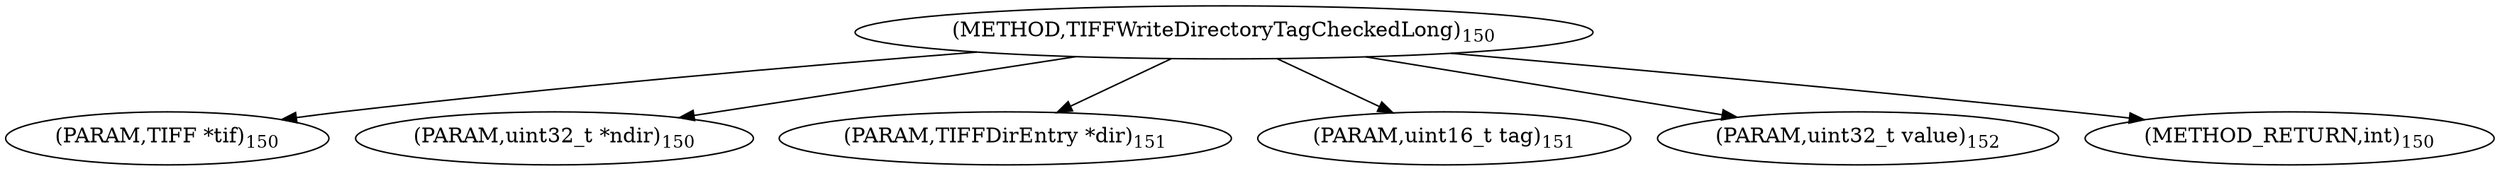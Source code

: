digraph "TIFFWriteDirectoryTagCheckedLong" {  
"64219" [label = <(METHOD,TIFFWriteDirectoryTagCheckedLong)<SUB>150</SUB>> ]
"64220" [label = <(PARAM,TIFF *tif)<SUB>150</SUB>> ]
"64221" [label = <(PARAM,uint32_t *ndir)<SUB>150</SUB>> ]
"64222" [label = <(PARAM,TIFFDirEntry *dir)<SUB>151</SUB>> ]
"64223" [label = <(PARAM,uint16_t tag)<SUB>151</SUB>> ]
"64224" [label = <(PARAM,uint32_t value)<SUB>152</SUB>> ]
"64225" [label = <(METHOD_RETURN,int)<SUB>150</SUB>> ]
  "64219" -> "64220" 
  "64219" -> "64221" 
  "64219" -> "64222" 
  "64219" -> "64223" 
  "64219" -> "64224" 
  "64219" -> "64225" 
}
